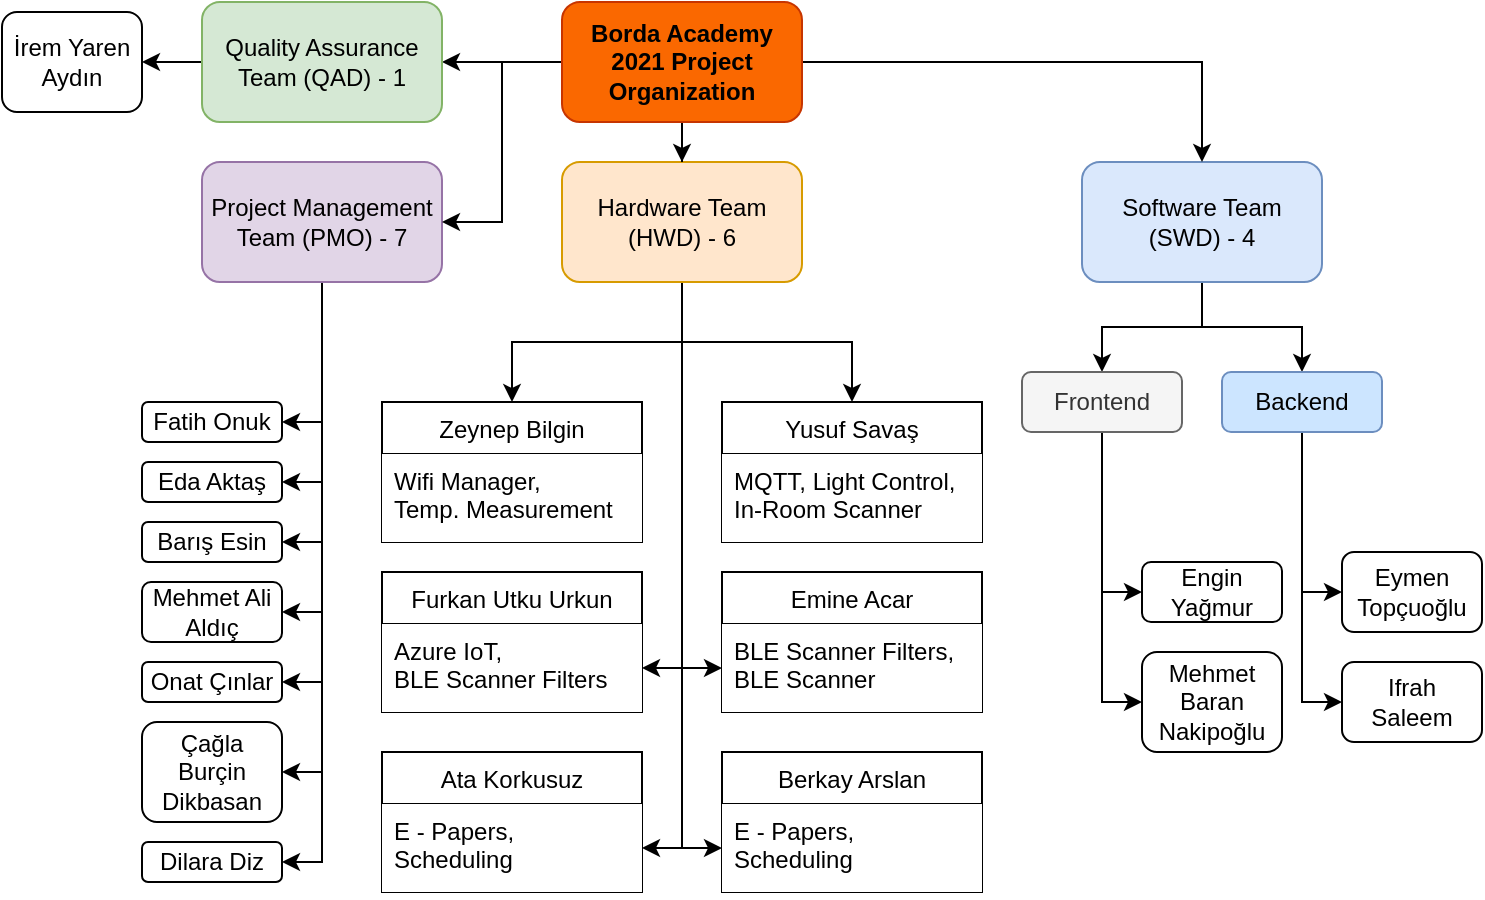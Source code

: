 <mxfile version="15.2.7" type="device"><diagram id="bAQgigPo12OtBxl_8xC-" name="Sayfa -1"><mxGraphModel dx="1185" dy="685" grid="1" gridSize="10" guides="1" tooltips="1" connect="1" arrows="1" fold="1" page="1" pageScale="1" pageWidth="827" pageHeight="1169" math="0" shadow="0"><root><mxCell id="0"/><mxCell id="1" parent="0"/><mxCell id="TOCmc1cr14n9VGIrpJ9D-79" style="edgeStyle=orthogonalEdgeStyle;rounded=0;orthogonalLoop=1;jettySize=auto;html=1;entryX=1;entryY=0.5;entryDx=0;entryDy=0;" edge="1" parent="1" source="TOCmc1cr14n9VGIrpJ9D-1" target="TOCmc1cr14n9VGIrpJ9D-24"><mxGeometry relative="1" as="geometry"/></mxCell><mxCell id="TOCmc1cr14n9VGIrpJ9D-80" style="edgeStyle=orthogonalEdgeStyle;rounded=0;orthogonalLoop=1;jettySize=auto;html=1;entryX=1;entryY=0.5;entryDx=0;entryDy=0;" edge="1" parent="1" source="TOCmc1cr14n9VGIrpJ9D-1" target="TOCmc1cr14n9VGIrpJ9D-26"><mxGeometry relative="1" as="geometry"/></mxCell><mxCell id="TOCmc1cr14n9VGIrpJ9D-81" style="edgeStyle=orthogonalEdgeStyle;rounded=0;orthogonalLoop=1;jettySize=auto;html=1;entryX=1;entryY=0.5;entryDx=0;entryDy=0;" edge="1" parent="1" source="TOCmc1cr14n9VGIrpJ9D-1" target="TOCmc1cr14n9VGIrpJ9D-27"><mxGeometry relative="1" as="geometry"/></mxCell><mxCell id="TOCmc1cr14n9VGIrpJ9D-82" style="edgeStyle=orthogonalEdgeStyle;rounded=0;orthogonalLoop=1;jettySize=auto;html=1;entryX=1;entryY=0.5;entryDx=0;entryDy=0;" edge="1" parent="1" source="TOCmc1cr14n9VGIrpJ9D-1" target="TOCmc1cr14n9VGIrpJ9D-28"><mxGeometry relative="1" as="geometry"/></mxCell><mxCell id="TOCmc1cr14n9VGIrpJ9D-83" style="edgeStyle=orthogonalEdgeStyle;rounded=0;orthogonalLoop=1;jettySize=auto;html=1;entryX=1;entryY=0.5;entryDx=0;entryDy=0;" edge="1" parent="1" source="TOCmc1cr14n9VGIrpJ9D-1" target="TOCmc1cr14n9VGIrpJ9D-29"><mxGeometry relative="1" as="geometry"/></mxCell><mxCell id="TOCmc1cr14n9VGIrpJ9D-84" style="edgeStyle=orthogonalEdgeStyle;rounded=0;orthogonalLoop=1;jettySize=auto;html=1;entryX=1;entryY=0.5;entryDx=0;entryDy=0;" edge="1" parent="1" source="TOCmc1cr14n9VGIrpJ9D-1" target="TOCmc1cr14n9VGIrpJ9D-30"><mxGeometry relative="1" as="geometry"/></mxCell><mxCell id="TOCmc1cr14n9VGIrpJ9D-85" style="edgeStyle=orthogonalEdgeStyle;rounded=0;orthogonalLoop=1;jettySize=auto;html=1;entryX=1;entryY=0.5;entryDx=0;entryDy=0;" edge="1" parent="1" source="TOCmc1cr14n9VGIrpJ9D-1" target="TOCmc1cr14n9VGIrpJ9D-31"><mxGeometry relative="1" as="geometry"/></mxCell><mxCell id="TOCmc1cr14n9VGIrpJ9D-1" value="Project Management Team (PMO) - 7" style="rounded=1;whiteSpace=wrap;html=1;fillColor=#e1d5e7;strokeColor=#9673a6;" vertex="1" parent="1"><mxGeometry x="140" y="280" width="120" height="60" as="geometry"/></mxCell><mxCell id="TOCmc1cr14n9VGIrpJ9D-36" style="edgeStyle=orthogonalEdgeStyle;rounded=0;orthogonalLoop=1;jettySize=auto;html=1;entryX=0.5;entryY=0;entryDx=0;entryDy=0;" edge="1" parent="1" source="TOCmc1cr14n9VGIrpJ9D-3" target="TOCmc1cr14n9VGIrpJ9D-22"><mxGeometry relative="1" as="geometry"/></mxCell><mxCell id="TOCmc1cr14n9VGIrpJ9D-37" style="edgeStyle=orthogonalEdgeStyle;rounded=0;orthogonalLoop=1;jettySize=auto;html=1;entryX=0.5;entryY=0;entryDx=0;entryDy=0;" edge="1" parent="1" source="TOCmc1cr14n9VGIrpJ9D-3" target="TOCmc1cr14n9VGIrpJ9D-10"><mxGeometry relative="1" as="geometry"/></mxCell><mxCell id="TOCmc1cr14n9VGIrpJ9D-38" style="edgeStyle=orthogonalEdgeStyle;rounded=0;orthogonalLoop=1;jettySize=auto;html=1;entryX=1;entryY=0.5;entryDx=0;entryDy=0;" edge="1" parent="1" source="TOCmc1cr14n9VGIrpJ9D-3" target="TOCmc1cr14n9VGIrpJ9D-21"><mxGeometry relative="1" as="geometry"/></mxCell><mxCell id="TOCmc1cr14n9VGIrpJ9D-39" style="edgeStyle=orthogonalEdgeStyle;rounded=0;orthogonalLoop=1;jettySize=auto;html=1;entryX=0;entryY=0.5;entryDx=0;entryDy=0;" edge="1" parent="1" source="TOCmc1cr14n9VGIrpJ9D-3" target="TOCmc1cr14n9VGIrpJ9D-15"><mxGeometry relative="1" as="geometry"><Array as="points"><mxPoint x="380" y="533"/></Array></mxGeometry></mxCell><mxCell id="TOCmc1cr14n9VGIrpJ9D-40" style="edgeStyle=orthogonalEdgeStyle;rounded=0;orthogonalLoop=1;jettySize=auto;html=1;entryX=1;entryY=0.5;entryDx=0;entryDy=0;" edge="1" parent="1" source="TOCmc1cr14n9VGIrpJ9D-3" target="TOCmc1cr14n9VGIrpJ9D-19"><mxGeometry relative="1" as="geometry"/></mxCell><mxCell id="TOCmc1cr14n9VGIrpJ9D-41" style="edgeStyle=orthogonalEdgeStyle;rounded=0;orthogonalLoop=1;jettySize=auto;html=1;entryX=0;entryY=0.5;entryDx=0;entryDy=0;" edge="1" parent="1" source="TOCmc1cr14n9VGIrpJ9D-3" target="TOCmc1cr14n9VGIrpJ9D-17"><mxGeometry relative="1" as="geometry"><Array as="points"><mxPoint x="380" y="623"/></Array></mxGeometry></mxCell><mxCell id="TOCmc1cr14n9VGIrpJ9D-3" value="Hardware Team (HWD) - 6" style="rounded=1;whiteSpace=wrap;html=1;fillColor=#ffe6cc;strokeColor=#d79b00;" vertex="1" parent="1"><mxGeometry x="320" y="280" width="120" height="60" as="geometry"/></mxCell><mxCell id="TOCmc1cr14n9VGIrpJ9D-53" style="edgeStyle=orthogonalEdgeStyle;rounded=0;orthogonalLoop=1;jettySize=auto;html=1;entryX=0.5;entryY=0;entryDx=0;entryDy=0;" edge="1" parent="1" source="TOCmc1cr14n9VGIrpJ9D-4" target="TOCmc1cr14n9VGIrpJ9D-6"><mxGeometry relative="1" as="geometry"/></mxCell><mxCell id="TOCmc1cr14n9VGIrpJ9D-63" style="edgeStyle=orthogonalEdgeStyle;rounded=0;orthogonalLoop=1;jettySize=auto;html=1;" edge="1" parent="1" source="TOCmc1cr14n9VGIrpJ9D-4" target="TOCmc1cr14n9VGIrpJ9D-8"><mxGeometry relative="1" as="geometry"/></mxCell><mxCell id="TOCmc1cr14n9VGIrpJ9D-4" value="Software Team (SWD) - 4" style="rounded=1;whiteSpace=wrap;html=1;fillColor=#dae8fc;strokeColor=#6c8ebf;" vertex="1" parent="1"><mxGeometry x="580" y="280" width="120" height="60" as="geometry"/></mxCell><mxCell id="TOCmc1cr14n9VGIrpJ9D-73" style="edgeStyle=orthogonalEdgeStyle;rounded=0;orthogonalLoop=1;jettySize=auto;html=1;entryX=0.5;entryY=0;entryDx=0;entryDy=0;" edge="1" parent="1" source="TOCmc1cr14n9VGIrpJ9D-5" target="TOCmc1cr14n9VGIrpJ9D-3"><mxGeometry relative="1" as="geometry"/></mxCell><mxCell id="TOCmc1cr14n9VGIrpJ9D-74" style="edgeStyle=orthogonalEdgeStyle;rounded=0;orthogonalLoop=1;jettySize=auto;html=1;entryX=1;entryY=0.5;entryDx=0;entryDy=0;" edge="1" parent="1" source="TOCmc1cr14n9VGIrpJ9D-5" target="TOCmc1cr14n9VGIrpJ9D-7"><mxGeometry relative="1" as="geometry"/></mxCell><mxCell id="TOCmc1cr14n9VGIrpJ9D-77" style="edgeStyle=orthogonalEdgeStyle;rounded=0;orthogonalLoop=1;jettySize=auto;html=1;" edge="1" parent="1" source="TOCmc1cr14n9VGIrpJ9D-5" target="TOCmc1cr14n9VGIrpJ9D-4"><mxGeometry relative="1" as="geometry"/></mxCell><mxCell id="TOCmc1cr14n9VGIrpJ9D-78" style="edgeStyle=orthogonalEdgeStyle;rounded=0;orthogonalLoop=1;jettySize=auto;html=1;entryX=1;entryY=0.5;entryDx=0;entryDy=0;" edge="1" parent="1" source="TOCmc1cr14n9VGIrpJ9D-5" target="TOCmc1cr14n9VGIrpJ9D-1"><mxGeometry relative="1" as="geometry"/></mxCell><mxCell id="TOCmc1cr14n9VGIrpJ9D-5" value="Borda Academy 2021 Project Organization" style="rounded=1;whiteSpace=wrap;html=1;fillColor=#fa6800;strokeColor=#C73500;fontColor=#000000;fontStyle=1" vertex="1" parent="1"><mxGeometry x="320" y="200" width="120" height="60" as="geometry"/></mxCell><mxCell id="TOCmc1cr14n9VGIrpJ9D-69" style="edgeStyle=orthogonalEdgeStyle;rounded=0;orthogonalLoop=1;jettySize=auto;html=1;entryX=0;entryY=0.5;entryDx=0;entryDy=0;" edge="1" parent="1" source="TOCmc1cr14n9VGIrpJ9D-6" target="TOCmc1cr14n9VGIrpJ9D-52"><mxGeometry relative="1" as="geometry"/></mxCell><mxCell id="TOCmc1cr14n9VGIrpJ9D-70" style="edgeStyle=orthogonalEdgeStyle;rounded=0;orthogonalLoop=1;jettySize=auto;html=1;entryX=0;entryY=0.5;entryDx=0;entryDy=0;" edge="1" parent="1" source="TOCmc1cr14n9VGIrpJ9D-6" target="TOCmc1cr14n9VGIrpJ9D-32"><mxGeometry relative="1" as="geometry"/></mxCell><mxCell id="TOCmc1cr14n9VGIrpJ9D-6" value="Frontend" style="rounded=1;whiteSpace=wrap;html=1;fillColor=#f5f5f5;strokeColor=#666666;fontColor=#333333;" vertex="1" parent="1"><mxGeometry x="550" y="385" width="80" height="30" as="geometry"/></mxCell><mxCell id="TOCmc1cr14n9VGIrpJ9D-72" style="edgeStyle=orthogonalEdgeStyle;rounded=0;orthogonalLoop=1;jettySize=auto;html=1;entryX=1;entryY=0.5;entryDx=0;entryDy=0;" edge="1" parent="1" source="TOCmc1cr14n9VGIrpJ9D-7" target="TOCmc1cr14n9VGIrpJ9D-34"><mxGeometry relative="1" as="geometry"/></mxCell><mxCell id="TOCmc1cr14n9VGIrpJ9D-7" value="Quality Assurance Team (QAD) - 1" style="rounded=1;whiteSpace=wrap;html=1;fillColor=#d5e8d4;strokeColor=#82b366;" vertex="1" parent="1"><mxGeometry x="140" y="200" width="120" height="60" as="geometry"/></mxCell><mxCell id="TOCmc1cr14n9VGIrpJ9D-59" style="edgeStyle=orthogonalEdgeStyle;rounded=0;orthogonalLoop=1;jettySize=auto;html=1;entryX=0;entryY=0.5;entryDx=0;entryDy=0;" edge="1" parent="1" source="TOCmc1cr14n9VGIrpJ9D-8" target="TOCmc1cr14n9VGIrpJ9D-51"><mxGeometry relative="1" as="geometry"/></mxCell><mxCell id="TOCmc1cr14n9VGIrpJ9D-60" style="edgeStyle=orthogonalEdgeStyle;rounded=0;orthogonalLoop=1;jettySize=auto;html=1;entryX=0;entryY=0.5;entryDx=0;entryDy=0;" edge="1" parent="1" source="TOCmc1cr14n9VGIrpJ9D-8" target="TOCmc1cr14n9VGIrpJ9D-33"><mxGeometry relative="1" as="geometry"/></mxCell><mxCell id="TOCmc1cr14n9VGIrpJ9D-8" value="Backend" style="rounded=1;whiteSpace=wrap;html=1;fillColor=#CCE5FF;strokeColor=#6c8ebf;" vertex="1" parent="1"><mxGeometry x="650" y="385" width="80" height="30" as="geometry"/></mxCell><mxCell id="TOCmc1cr14n9VGIrpJ9D-10" value="Yusuf Savaş" style="swimlane;fontStyle=0;childLayout=stackLayout;horizontal=1;startSize=26;fillColor=default;horizontalStack=0;resizeParent=1;resizeParentMax=0;resizeLast=0;collapsible=1;marginBottom=0;shadow=0;rounded=0;" vertex="1" parent="1"><mxGeometry x="400" y="400" width="130" height="70" as="geometry"><mxRectangle x="200" y="430" width="50" height="26" as="alternateBounds"/></mxGeometry></mxCell><mxCell id="TOCmc1cr14n9VGIrpJ9D-11" value="MQTT, Light Control, &#10;In-Room Scanner" style="text;strokeColor=none;fillColor=default;align=left;verticalAlign=top;spacingLeft=4;spacingRight=4;overflow=hidden;rotatable=0;points=[[0,0.5],[1,0.5]];portConstraint=eastwest;" vertex="1" parent="TOCmc1cr14n9VGIrpJ9D-10"><mxGeometry y="26" width="130" height="44" as="geometry"/></mxCell><mxCell id="TOCmc1cr14n9VGIrpJ9D-14" value="Emine Acar" style="swimlane;fontStyle=0;childLayout=stackLayout;horizontal=1;startSize=26;fillColor=default;horizontalStack=0;resizeParent=1;resizeParentMax=0;resizeLast=0;collapsible=1;marginBottom=0;" vertex="1" parent="1"><mxGeometry x="400" y="485" width="130" height="70" as="geometry"><mxRectangle x="200" y="430" width="50" height="26" as="alternateBounds"/></mxGeometry></mxCell><mxCell id="TOCmc1cr14n9VGIrpJ9D-15" value="BLE Scanner Filters,&#10;BLE Scanner" style="text;strokeColor=none;fillColor=default;align=left;verticalAlign=top;spacingLeft=4;spacingRight=4;overflow=hidden;rotatable=0;points=[[0,0.5],[1,0.5]];portConstraint=eastwest;" vertex="1" parent="TOCmc1cr14n9VGIrpJ9D-14"><mxGeometry y="26" width="130" height="44" as="geometry"/></mxCell><mxCell id="TOCmc1cr14n9VGIrpJ9D-16" value="Berkay Arslan" style="swimlane;fontStyle=0;childLayout=stackLayout;horizontal=1;startSize=26;fillColor=default;horizontalStack=0;resizeParent=1;resizeParentMax=0;resizeLast=0;collapsible=1;marginBottom=0;" vertex="1" parent="1"><mxGeometry x="400" y="575" width="130" height="70" as="geometry"><mxRectangle x="200" y="430" width="50" height="26" as="alternateBounds"/></mxGeometry></mxCell><mxCell id="TOCmc1cr14n9VGIrpJ9D-17" value="E - Papers,&#10;Scheduling" style="text;strokeColor=none;fillColor=default;align=left;verticalAlign=top;spacingLeft=4;spacingRight=4;overflow=hidden;rotatable=0;points=[[0,0.5],[1,0.5]];portConstraint=eastwest;" vertex="1" parent="TOCmc1cr14n9VGIrpJ9D-16"><mxGeometry y="26" width="130" height="44" as="geometry"/></mxCell><mxCell id="TOCmc1cr14n9VGIrpJ9D-18" value="Ata Korkusuz" style="swimlane;fontStyle=0;childLayout=stackLayout;horizontal=1;startSize=26;fillColor=default;horizontalStack=0;resizeParent=1;resizeParentMax=0;resizeLast=0;collapsible=1;marginBottom=0;" vertex="1" parent="1"><mxGeometry x="230" y="575" width="130" height="70" as="geometry"><mxRectangle x="200" y="430" width="50" height="26" as="alternateBounds"/></mxGeometry></mxCell><mxCell id="TOCmc1cr14n9VGIrpJ9D-19" value="E - Papers,&#10;Scheduling" style="text;strokeColor=none;fillColor=default;align=left;verticalAlign=top;spacingLeft=4;spacingRight=4;overflow=hidden;rotatable=0;points=[[0,0.5],[1,0.5]];portConstraint=eastwest;" vertex="1" parent="TOCmc1cr14n9VGIrpJ9D-18"><mxGeometry y="26" width="130" height="44" as="geometry"/></mxCell><mxCell id="TOCmc1cr14n9VGIrpJ9D-20" value="Furkan Utku Urkun" style="swimlane;fontStyle=0;childLayout=stackLayout;horizontal=1;startSize=26;fillColor=default;horizontalStack=0;resizeParent=1;resizeParentMax=0;resizeLast=0;collapsible=1;marginBottom=0;" vertex="1" parent="1"><mxGeometry x="230" y="485" width="130" height="70" as="geometry"><mxRectangle x="200" y="430" width="50" height="26" as="alternateBounds"/></mxGeometry></mxCell><mxCell id="TOCmc1cr14n9VGIrpJ9D-21" value="Azure IoT, &#10;BLE Scanner Filters" style="text;strokeColor=none;fillColor=default;align=left;verticalAlign=top;spacingLeft=4;spacingRight=4;overflow=hidden;rotatable=0;points=[[0,0.5],[1,0.5]];portConstraint=eastwest;" vertex="1" parent="TOCmc1cr14n9VGIrpJ9D-20"><mxGeometry y="26" width="130" height="44" as="geometry"/></mxCell><mxCell id="TOCmc1cr14n9VGIrpJ9D-22" value="Zeynep Bilgin" style="swimlane;fontStyle=0;childLayout=stackLayout;horizontal=1;startSize=26;fillColor=default;horizontalStack=0;resizeParent=1;resizeParentMax=0;resizeLast=0;collapsible=1;marginBottom=0;" vertex="1" parent="1"><mxGeometry x="230" y="400" width="130" height="70" as="geometry"><mxRectangle x="200" y="430" width="50" height="26" as="alternateBounds"/></mxGeometry></mxCell><mxCell id="TOCmc1cr14n9VGIrpJ9D-23" value="Wifi Manager, &#10;Temp. Measurement" style="text;strokeColor=none;fillColor=default;align=left;verticalAlign=top;spacingLeft=4;spacingRight=4;overflow=hidden;rotatable=0;points=[[0,0.5],[1,0.5]];portConstraint=eastwest;" vertex="1" parent="TOCmc1cr14n9VGIrpJ9D-22"><mxGeometry y="26" width="130" height="44" as="geometry"/></mxCell><mxCell id="TOCmc1cr14n9VGIrpJ9D-24" value="Fatih Onuk" style="rounded=1;whiteSpace=wrap;html=1;" vertex="1" parent="1"><mxGeometry x="110" y="400" width="70" height="20" as="geometry"/></mxCell><mxCell id="TOCmc1cr14n9VGIrpJ9D-26" value="Eda Aktaş" style="rounded=1;whiteSpace=wrap;html=1;" vertex="1" parent="1"><mxGeometry x="110" y="430" width="70" height="20" as="geometry"/></mxCell><mxCell id="TOCmc1cr14n9VGIrpJ9D-27" value="Barış Esin" style="rounded=1;whiteSpace=wrap;html=1;" vertex="1" parent="1"><mxGeometry x="110" y="460" width="70" height="20" as="geometry"/></mxCell><mxCell id="TOCmc1cr14n9VGIrpJ9D-28" value="Mehmet Ali Aldıç" style="rounded=1;whiteSpace=wrap;html=1;" vertex="1" parent="1"><mxGeometry x="110" y="490" width="70" height="30" as="geometry"/></mxCell><mxCell id="TOCmc1cr14n9VGIrpJ9D-29" value="Onat Çınlar" style="rounded=1;whiteSpace=wrap;html=1;" vertex="1" parent="1"><mxGeometry x="110" y="530" width="70" height="20" as="geometry"/></mxCell><mxCell id="TOCmc1cr14n9VGIrpJ9D-30" value="Çağla Burçin Dikbasan" style="rounded=1;whiteSpace=wrap;html=1;" vertex="1" parent="1"><mxGeometry x="110" y="560" width="70" height="50" as="geometry"/></mxCell><mxCell id="TOCmc1cr14n9VGIrpJ9D-31" value="Dilara Diz" style="rounded=1;whiteSpace=wrap;html=1;" vertex="1" parent="1"><mxGeometry x="110" y="620" width="70" height="20" as="geometry"/></mxCell><mxCell id="TOCmc1cr14n9VGIrpJ9D-32" value="Mehmet Baran Nakipoğlu" style="rounded=1;whiteSpace=wrap;html=1;" vertex="1" parent="1"><mxGeometry x="610" y="525" width="70" height="50" as="geometry"/></mxCell><mxCell id="TOCmc1cr14n9VGIrpJ9D-33" value="Ifrah Saleem" style="rounded=1;whiteSpace=wrap;html=1;" vertex="1" parent="1"><mxGeometry x="710" y="530" width="70" height="40" as="geometry"/></mxCell><mxCell id="TOCmc1cr14n9VGIrpJ9D-34" value="İrem Yaren Aydın" style="rounded=1;whiteSpace=wrap;html=1;" vertex="1" parent="1"><mxGeometry x="40" y="205" width="70" height="50" as="geometry"/></mxCell><mxCell id="TOCmc1cr14n9VGIrpJ9D-51" value="Eymen Topçuoğlu" style="rounded=1;whiteSpace=wrap;html=1;" vertex="1" parent="1"><mxGeometry x="710" y="475" width="70" height="40" as="geometry"/></mxCell><mxCell id="TOCmc1cr14n9VGIrpJ9D-52" value="Engin Yağmur" style="rounded=1;whiteSpace=wrap;html=1;" vertex="1" parent="1"><mxGeometry x="610" y="480" width="70" height="30" as="geometry"/></mxCell></root></mxGraphModel></diagram></mxfile>
